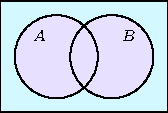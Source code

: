 size(3cm,0);
// Colors from "Still not getting any" by sp613g, https://kuler.adobe.com/#themeID/181115 
pen color_light1=rgb(219,213,242);
pen color_dark1=rgb(22,64,89);
pen color_base=rgb(201,235,242);
pen color_dark2=rgb(69,115,110);
pen color_light2=rgb(242,226,196);

pair z0=(0,0);
pair z1=(-1,0);  // center of circle1
pair z2=(1,0);  //  center of circle2
real r=1.5;     // radius
path c1=circle(z1,r);
path c2=circle(z2,r);
fill(c1,color_light1);
fill(c2,color_light1);

// picture intersection=new picture;
// fill(intersection,c1,colour1+colour2);
// clip(intersection,c2);

// add(intersection);

draw(c1);
draw(c2);

//draw("$\A$",box,z1);              // Requires [inline] package option.
//draw(Label("$\B$","$B$"),box,z2); // Requires [inline] package option.
real label_offset_x=0.4*r, label_offset_y=0.5*r;
label("{\scriptsize $A$}",z1+(-1*label_offset_x,label_offset_y));            
label("{\scriptsize $B$}",z2+(label_offset_x,label_offset_y));

// pair z=(0,-2);
// real m=3;
// margin BigMargin=Margin(0,m*dot(unit(z1-z),unit(z0-z)));

// draw(Label("$A\cap B$",0),conj(z)--z0,Arrow,BigMargin);
// draw(Label("$A\cup B$",0),z--z0,Arrow,BigMargin);
// draw(z--z1,Arrow,Margin(0,m));
// draw(z--z2,Arrow,Margin(0,m));

shipout(bbox(0.25cm, filltype=FillDraw(fillpen=color_base)));
